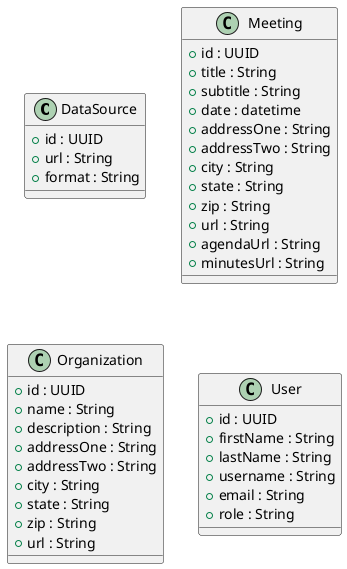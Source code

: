 @startuml
'Classes which are explictly part of the public API
class DataSource {
    +id : UUID
    +url : String
    +format : String
}

class Meeting {
    +id : UUID
    +title : String
    +subtitle : String
    +date : datetime
    +addressOne : String
    +addressTwo : String
    +city : String
    +state : String
    +zip : String
    +url : String
    +agendaUrl : String
    +minutesUrl : String
}

class Organization {
    +id : UUID
    +name : String
    +description : String
    +addressOne : String
    +addressTwo : String
    +city : String
    +state : String
    +zip : String
    +url : String
}

class User {
    +id : UUID
    +firstName : String
    +lastName : String
    +username : String
    +email : String
    +role : String
}
@enduml

